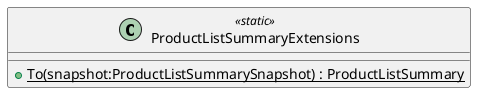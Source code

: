 @startuml
class ProductListSummaryExtensions <<static>> {
    + {static} To(snapshot:ProductListSummarySnapshot) : ProductListSummary
}
@enduml
